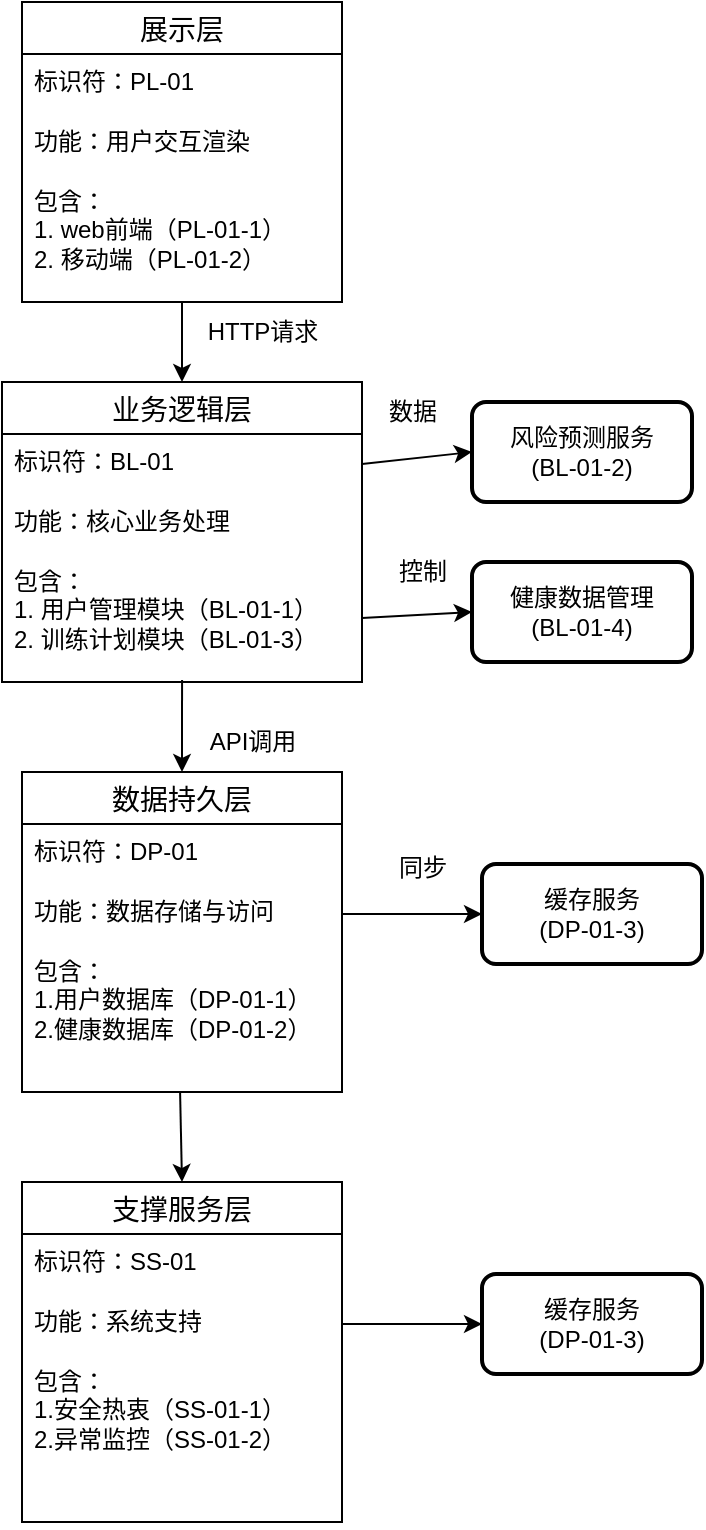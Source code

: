 <mxfile version="26.2.12">
  <diagram name="第 1 页" id="hLzaqJUHd9Oh8FiASNoN">
    <mxGraphModel dx="1151" dy="716" grid="1" gridSize="10" guides="1" tooltips="1" connect="1" arrows="1" fold="1" page="1" pageScale="1" pageWidth="827" pageHeight="1169" math="0" shadow="0">
      <root>
        <mxCell id="0" />
        <mxCell id="1" parent="0" />
        <mxCell id="bhg3t7gY6Hz7fmwD41lB-1" value="数据持久层" style="swimlane;fontStyle=0;childLayout=stackLayout;horizontal=1;startSize=26;horizontalStack=0;resizeParent=1;resizeParentMax=0;resizeLast=0;collapsible=1;marginBottom=0;align=center;fontSize=14;" vertex="1" parent="1">
          <mxGeometry x="370" y="505" width="160" height="160" as="geometry" />
        </mxCell>
        <mxCell id="bhg3t7gY6Hz7fmwD41lB-2" value="标识符：DP-01" style="text;strokeColor=none;fillColor=none;spacingLeft=4;spacingRight=4;overflow=hidden;rotatable=0;points=[[0,0.5],[1,0.5]];portConstraint=eastwest;fontSize=12;whiteSpace=wrap;html=1;" vertex="1" parent="bhg3t7gY6Hz7fmwD41lB-1">
          <mxGeometry y="26" width="160" height="30" as="geometry" />
        </mxCell>
        <mxCell id="bhg3t7gY6Hz7fmwD41lB-3" value="功能：数据存储与访问" style="text;strokeColor=none;fillColor=none;spacingLeft=4;spacingRight=4;overflow=hidden;rotatable=0;points=[[0,0.5],[1,0.5]];portConstraint=eastwest;fontSize=12;whiteSpace=wrap;html=1;" vertex="1" parent="bhg3t7gY6Hz7fmwD41lB-1">
          <mxGeometry y="56" width="160" height="30" as="geometry" />
        </mxCell>
        <mxCell id="bhg3t7gY6Hz7fmwD41lB-4" value="包含：&lt;div&gt;1.用户数据库（DP-01-1）&lt;/div&gt;&lt;div&gt;2.健康数据库（DP-01-2）&lt;/div&gt;" style="text;strokeColor=none;fillColor=none;spacingLeft=4;spacingRight=4;overflow=hidden;rotatable=0;points=[[0,0.5],[1,0.5]];portConstraint=eastwest;fontSize=12;whiteSpace=wrap;html=1;" vertex="1" parent="bhg3t7gY6Hz7fmwD41lB-1">
          <mxGeometry y="86" width="160" height="74" as="geometry" />
        </mxCell>
        <mxCell id="bhg3t7gY6Hz7fmwD41lB-9" value="业务逻辑层" style="swimlane;fontStyle=0;childLayout=stackLayout;horizontal=1;startSize=26;horizontalStack=0;resizeParent=1;resizeParentMax=0;resizeLast=0;collapsible=1;marginBottom=0;align=center;fontSize=14;" vertex="1" parent="1">
          <mxGeometry x="360" y="310" width="180" height="150" as="geometry" />
        </mxCell>
        <mxCell id="bhg3t7gY6Hz7fmwD41lB-10" value="标识符：BL-01" style="text;strokeColor=none;fillColor=none;spacingLeft=4;spacingRight=4;overflow=hidden;rotatable=0;points=[[0,0.5],[1,0.5]];portConstraint=eastwest;fontSize=12;whiteSpace=wrap;html=1;" vertex="1" parent="bhg3t7gY6Hz7fmwD41lB-9">
          <mxGeometry y="26" width="180" height="30" as="geometry" />
        </mxCell>
        <mxCell id="bhg3t7gY6Hz7fmwD41lB-11" value="功能：核心业务处理" style="text;strokeColor=none;fillColor=none;spacingLeft=4;spacingRight=4;overflow=hidden;rotatable=0;points=[[0,0.5],[1,0.5]];portConstraint=eastwest;fontSize=12;whiteSpace=wrap;html=1;" vertex="1" parent="bhg3t7gY6Hz7fmwD41lB-9">
          <mxGeometry y="56" width="180" height="30" as="geometry" />
        </mxCell>
        <mxCell id="bhg3t7gY6Hz7fmwD41lB-12" value="包含：&lt;div&gt;1. 用户管理模块（BL-01-1）&lt;/div&gt;&lt;div&gt;2. 训练计划模块（BL-01-3）&lt;/div&gt;" style="text;strokeColor=none;fillColor=none;spacingLeft=4;spacingRight=4;overflow=hidden;rotatable=0;points=[[0,0.5],[1,0.5]];portConstraint=eastwest;fontSize=12;whiteSpace=wrap;html=1;" vertex="1" parent="bhg3t7gY6Hz7fmwD41lB-9">
          <mxGeometry y="86" width="180" height="64" as="geometry" />
        </mxCell>
        <mxCell id="bhg3t7gY6Hz7fmwD41lB-13" value="支撑服务层" style="swimlane;fontStyle=0;childLayout=stackLayout;horizontal=1;startSize=26;horizontalStack=0;resizeParent=1;resizeParentMax=0;resizeLast=0;collapsible=1;marginBottom=0;align=center;fontSize=14;" vertex="1" parent="1">
          <mxGeometry x="370" y="710" width="160" height="170" as="geometry" />
        </mxCell>
        <mxCell id="bhg3t7gY6Hz7fmwD41lB-14" value="标识符：SS-01" style="text;strokeColor=none;fillColor=none;spacingLeft=4;spacingRight=4;overflow=hidden;rotatable=0;points=[[0,0.5],[1,0.5]];portConstraint=eastwest;fontSize=12;whiteSpace=wrap;html=1;" vertex="1" parent="bhg3t7gY6Hz7fmwD41lB-13">
          <mxGeometry y="26" width="160" height="30" as="geometry" />
        </mxCell>
        <mxCell id="bhg3t7gY6Hz7fmwD41lB-15" value="功能：系统支持" style="text;strokeColor=none;fillColor=none;spacingLeft=4;spacingRight=4;overflow=hidden;rotatable=0;points=[[0,0.5],[1,0.5]];portConstraint=eastwest;fontSize=12;whiteSpace=wrap;html=1;" vertex="1" parent="bhg3t7gY6Hz7fmwD41lB-13">
          <mxGeometry y="56" width="160" height="30" as="geometry" />
        </mxCell>
        <mxCell id="bhg3t7gY6Hz7fmwD41lB-16" value="包含：&lt;div&gt;1.安全热衷（SS-01-1）&lt;/div&gt;&lt;div&gt;2.异常监控（SS-01-2）&lt;/div&gt;" style="text;strokeColor=none;fillColor=none;spacingLeft=4;spacingRight=4;overflow=hidden;rotatable=0;points=[[0,0.5],[1,0.5]];portConstraint=eastwest;fontSize=12;whiteSpace=wrap;html=1;" vertex="1" parent="bhg3t7gY6Hz7fmwD41lB-13">
          <mxGeometry y="86" width="160" height="84" as="geometry" />
        </mxCell>
        <mxCell id="bhg3t7gY6Hz7fmwD41lB-35" style="edgeStyle=orthogonalEdgeStyle;rounded=0;orthogonalLoop=1;jettySize=auto;html=1;" edge="1" parent="1" source="bhg3t7gY6Hz7fmwD41lB-5" target="bhg3t7gY6Hz7fmwD41lB-9">
          <mxGeometry relative="1" as="geometry" />
        </mxCell>
        <mxCell id="bhg3t7gY6Hz7fmwD41lB-5" value="展示层" style="swimlane;fontStyle=0;childLayout=stackLayout;horizontal=1;startSize=26;horizontalStack=0;resizeParent=1;resizeParentMax=0;resizeLast=0;collapsible=1;marginBottom=0;align=center;fontSize=14;" vertex="1" parent="1">
          <mxGeometry x="370" y="120" width="160" height="150" as="geometry" />
        </mxCell>
        <mxCell id="bhg3t7gY6Hz7fmwD41lB-6" value="标识符：PL-01" style="text;strokeColor=none;fillColor=none;spacingLeft=4;spacingRight=4;overflow=hidden;rotatable=0;points=[[0,0.5],[1,0.5]];portConstraint=eastwest;fontSize=12;whiteSpace=wrap;html=1;" vertex="1" parent="bhg3t7gY6Hz7fmwD41lB-5">
          <mxGeometry y="26" width="160" height="30" as="geometry" />
        </mxCell>
        <mxCell id="bhg3t7gY6Hz7fmwD41lB-7" value="功能：用户交互渲染" style="text;strokeColor=none;fillColor=none;spacingLeft=4;spacingRight=4;overflow=hidden;rotatable=0;points=[[0,0.5],[1,0.5]];portConstraint=eastwest;fontSize=12;whiteSpace=wrap;html=1;" vertex="1" parent="bhg3t7gY6Hz7fmwD41lB-5">
          <mxGeometry y="56" width="160" height="30" as="geometry" />
        </mxCell>
        <mxCell id="bhg3t7gY6Hz7fmwD41lB-8" value="包含：&lt;div&gt;1. web前端（PL-01-1）&lt;/div&gt;&lt;div&gt;2. 移动端（PL-01-2）&lt;/div&gt;" style="text;strokeColor=none;fillColor=none;spacingLeft=4;spacingRight=4;overflow=hidden;rotatable=0;points=[[0,0.5],[1,0.5]];portConstraint=eastwest;fontSize=12;whiteSpace=wrap;html=1;" vertex="1" parent="bhg3t7gY6Hz7fmwD41lB-5">
          <mxGeometry y="86" width="160" height="64" as="geometry" />
        </mxCell>
        <mxCell id="bhg3t7gY6Hz7fmwD41lB-28" value="风险预测服务&lt;div&gt;(BL-01-2)&lt;/div&gt;" style="rounded=1;whiteSpace=wrap;html=1;absoluteArcSize=1;arcSize=14;strokeWidth=2;" vertex="1" parent="1">
          <mxGeometry x="595" y="320" width="110" height="50" as="geometry" />
        </mxCell>
        <mxCell id="bhg3t7gY6Hz7fmwD41lB-30" value="控制" style="text;html=1;align=center;verticalAlign=middle;resizable=0;points=[];autosize=1;strokeColor=none;fillColor=none;" vertex="1" parent="1">
          <mxGeometry x="545" y="390" width="50" height="30" as="geometry" />
        </mxCell>
        <mxCell id="bhg3t7gY6Hz7fmwD41lB-31" value="数据" style="text;html=1;align=center;verticalAlign=middle;resizable=0;points=[];autosize=1;strokeColor=none;fillColor=none;" vertex="1" parent="1">
          <mxGeometry x="540" y="310" width="50" height="30" as="geometry" />
        </mxCell>
        <mxCell id="bhg3t7gY6Hz7fmwD41lB-36" value="API调用" style="text;html=1;align=center;verticalAlign=middle;resizable=0;points=[];autosize=1;strokeColor=none;fillColor=none;" vertex="1" parent="1">
          <mxGeometry x="450" y="475" width="70" height="30" as="geometry" />
        </mxCell>
        <mxCell id="bhg3t7gY6Hz7fmwD41lB-41" value="缓存服务&lt;div&gt;(DP-01-3)&lt;/div&gt;" style="rounded=1;whiteSpace=wrap;html=1;absoluteArcSize=1;arcSize=14;strokeWidth=2;" vertex="1" parent="1">
          <mxGeometry x="600" y="551" width="110" height="50" as="geometry" />
        </mxCell>
        <mxCell id="bhg3t7gY6Hz7fmwD41lB-42" style="rounded=0;orthogonalLoop=1;jettySize=auto;html=1;exitX=1;exitY=0.5;exitDx=0;exitDy=0;" edge="1" parent="1" source="bhg3t7gY6Hz7fmwD41lB-3" target="bhg3t7gY6Hz7fmwD41lB-41">
          <mxGeometry relative="1" as="geometry" />
        </mxCell>
        <mxCell id="bhg3t7gY6Hz7fmwD41lB-43" value="同步" style="text;html=1;align=center;verticalAlign=middle;resizable=0;points=[];autosize=1;strokeColor=none;fillColor=none;" vertex="1" parent="1">
          <mxGeometry x="545" y="538" width="50" height="30" as="geometry" />
        </mxCell>
        <mxCell id="bhg3t7gY6Hz7fmwD41lB-44" value="HTTP请求" style="text;html=1;align=center;verticalAlign=middle;resizable=0;points=[];autosize=1;strokeColor=none;fillColor=none;" vertex="1" parent="1">
          <mxGeometry x="450" y="270" width="80" height="30" as="geometry" />
        </mxCell>
        <mxCell id="bhg3t7gY6Hz7fmwD41lB-45" value="健康数据管理&lt;div&gt;(BL-01-4)&lt;/div&gt;" style="rounded=1;whiteSpace=wrap;html=1;absoluteArcSize=1;arcSize=14;strokeWidth=2;" vertex="1" parent="1">
          <mxGeometry x="595" y="400" width="110" height="50" as="geometry" />
        </mxCell>
        <mxCell id="bhg3t7gY6Hz7fmwD41lB-47" style="rounded=0;orthogonalLoop=1;jettySize=auto;html=1;exitX=1;exitY=0.5;exitDx=0;exitDy=0;entryX=0;entryY=0.5;entryDx=0;entryDy=0;" edge="1" parent="1" source="bhg3t7gY6Hz7fmwD41lB-10" target="bhg3t7gY6Hz7fmwD41lB-28">
          <mxGeometry relative="1" as="geometry" />
        </mxCell>
        <mxCell id="bhg3t7gY6Hz7fmwD41lB-48" style="rounded=0;orthogonalLoop=1;jettySize=auto;html=1;exitX=1;exitY=0.5;exitDx=0;exitDy=0;entryX=0;entryY=0.5;entryDx=0;entryDy=0;" edge="1" parent="1" source="bhg3t7gY6Hz7fmwD41lB-12" target="bhg3t7gY6Hz7fmwD41lB-45">
          <mxGeometry relative="1" as="geometry" />
        </mxCell>
        <mxCell id="bhg3t7gY6Hz7fmwD41lB-49" value="" style="endArrow=classic;html=1;rounded=0;exitX=0.439;exitY=0.984;exitDx=0;exitDy=0;exitPerimeter=0;entryX=0.5;entryY=0;entryDx=0;entryDy=0;" edge="1" parent="1" target="bhg3t7gY6Hz7fmwD41lB-1">
          <mxGeometry width="50" height="50" relative="1" as="geometry">
            <mxPoint x="450.02" y="458.976" as="sourcePoint" />
            <mxPoint x="449.04" y="500" as="targetPoint" />
          </mxGeometry>
        </mxCell>
        <mxCell id="bhg3t7gY6Hz7fmwD41lB-50" value="" style="endArrow=classic;html=1;rounded=0;entryX=0.5;entryY=0;entryDx=0;entryDy=0;exitX=0.494;exitY=1;exitDx=0;exitDy=0;exitPerimeter=0;" edge="1" parent="1" source="bhg3t7gY6Hz7fmwD41lB-4" target="bhg3t7gY6Hz7fmwD41lB-13">
          <mxGeometry width="50" height="50" relative="1" as="geometry">
            <mxPoint x="390" y="650" as="sourcePoint" />
            <mxPoint x="440" y="600" as="targetPoint" />
          </mxGeometry>
        </mxCell>
        <mxCell id="bhg3t7gY6Hz7fmwD41lB-51" value="缓存服务&lt;div&gt;(DP-01-3)&lt;/div&gt;" style="rounded=1;whiteSpace=wrap;html=1;absoluteArcSize=1;arcSize=14;strokeWidth=2;" vertex="1" parent="1">
          <mxGeometry x="600" y="756" width="110" height="50" as="geometry" />
        </mxCell>
        <mxCell id="bhg3t7gY6Hz7fmwD41lB-52" style="rounded=0;orthogonalLoop=1;jettySize=auto;html=1;exitX=1;exitY=0.5;exitDx=0;exitDy=0;" edge="1" parent="1" source="bhg3t7gY6Hz7fmwD41lB-15" target="bhg3t7gY6Hz7fmwD41lB-51">
          <mxGeometry relative="1" as="geometry" />
        </mxCell>
      </root>
    </mxGraphModel>
  </diagram>
</mxfile>
